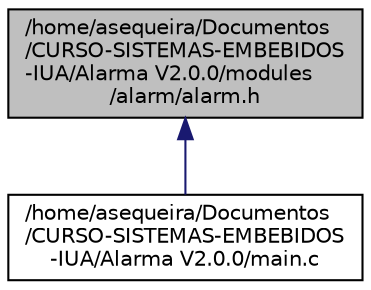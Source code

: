 digraph "/home/asequeira/Documentos/CURSO-SISTEMAS-EMBEBIDOS-IUA/Alarma V2.0.0/modules/alarm/alarm.h"
{
 // LATEX_PDF_SIZE
  edge [fontname="Helvetica",fontsize="10",labelfontname="Helvetica",labelfontsize="10"];
  node [fontname="Helvetica",fontsize="10",shape=record];
  Node1 [label="/home/asequeira/Documentos\l/CURSO-SISTEMAS-EMBEBIDOS\l-IUA/Alarma V2.0.0/modules\l/alarm/alarm.h",height=0.2,width=0.4,color="black", fillcolor="grey75", style="filled", fontcolor="black",tooltip="Archivo de código fuente de la estructura alarm y sus funciones."];
  Node1 -> Node2 [dir="back",color="midnightblue",fontsize="10",style="solid",fontname="Helvetica"];
  Node2 [label="/home/asequeira/Documentos\l/CURSO-SISTEMAS-EMBEBIDOS\l-IUA/Alarma V2.0.0/main.c",height=0.2,width=0.4,color="black", fillcolor="white", style="filled",URL="$main_8c.html",tooltip="Archivo de código fuente del archivo principal."];
}
